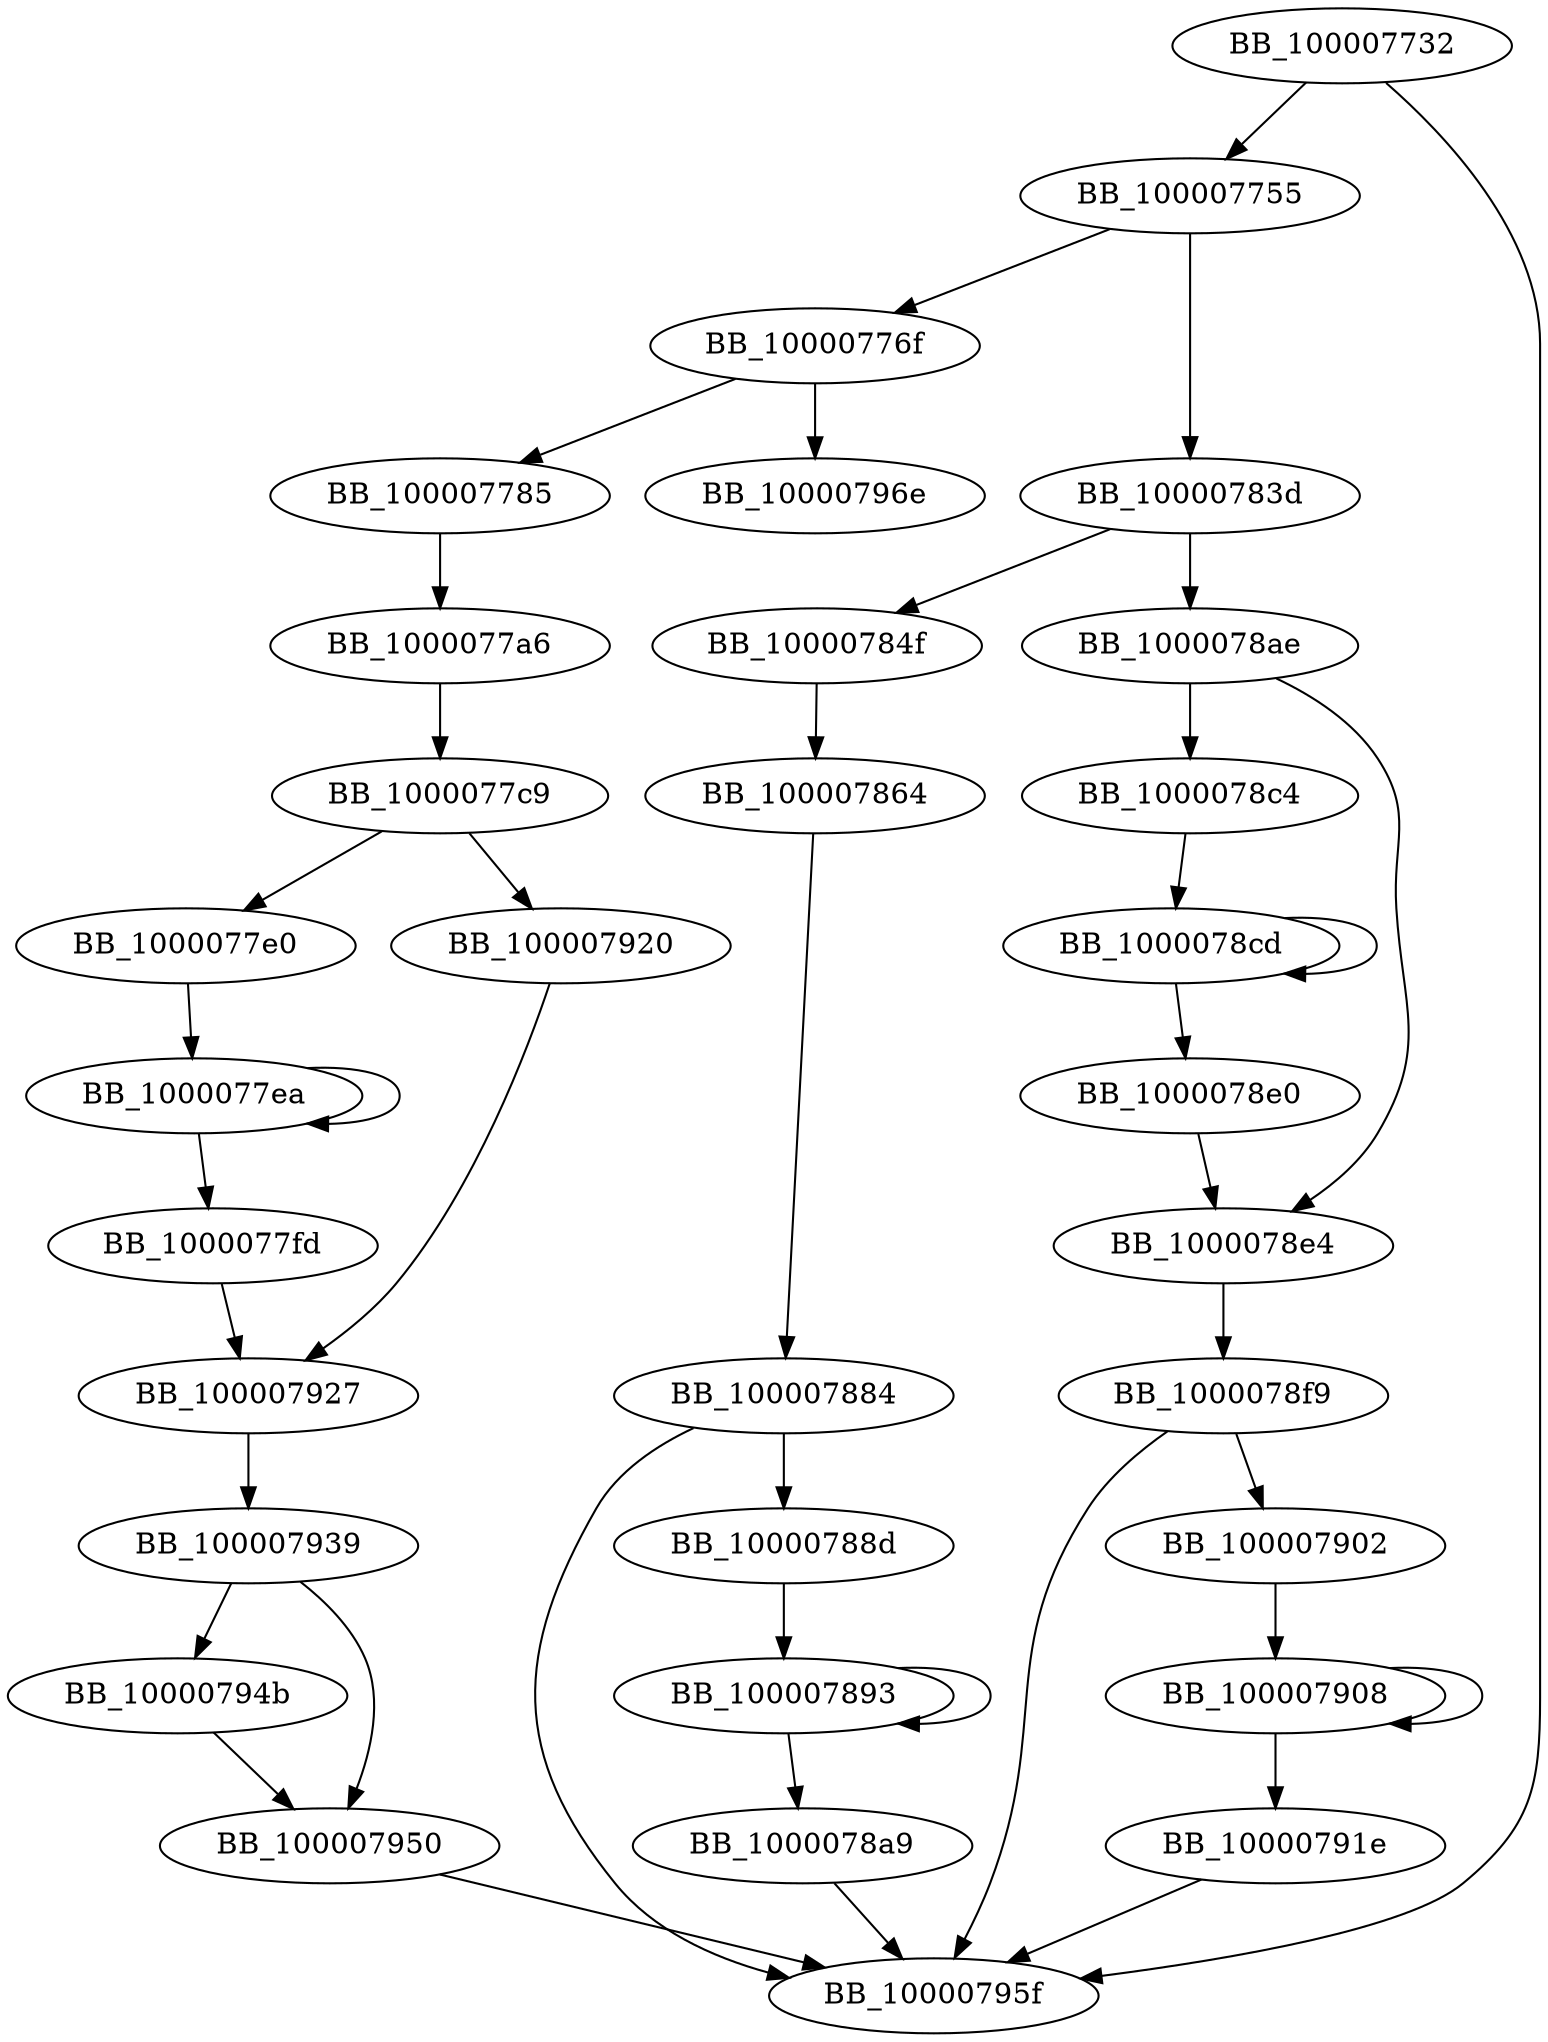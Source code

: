 DiGraph __ZNSt6vectorIhSaIhEE15_M_range_insertIPcEEvN9__gnu_cxx17__normal_iteratorIPhS1_EET_S8_St20forward_iterator_tag{
BB_100007732->BB_100007755
BB_100007732->BB_10000795f
BB_100007755->BB_10000776f
BB_100007755->BB_10000783d
BB_10000776f->BB_100007785
BB_10000776f->BB_10000796e
BB_100007785->BB_1000077a6
BB_1000077a6->BB_1000077c9
BB_1000077c9->BB_1000077e0
BB_1000077c9->BB_100007920
BB_1000077e0->BB_1000077ea
BB_1000077ea->BB_1000077ea
BB_1000077ea->BB_1000077fd
BB_1000077fd->BB_100007927
BB_10000783d->BB_10000784f
BB_10000783d->BB_1000078ae
BB_10000784f->BB_100007864
BB_100007864->BB_100007884
BB_100007884->BB_10000788d
BB_100007884->BB_10000795f
BB_10000788d->BB_100007893
BB_100007893->BB_100007893
BB_100007893->BB_1000078a9
BB_1000078a9->BB_10000795f
BB_1000078ae->BB_1000078c4
BB_1000078ae->BB_1000078e4
BB_1000078c4->BB_1000078cd
BB_1000078cd->BB_1000078cd
BB_1000078cd->BB_1000078e0
BB_1000078e0->BB_1000078e4
BB_1000078e4->BB_1000078f9
BB_1000078f9->BB_100007902
BB_1000078f9->BB_10000795f
BB_100007902->BB_100007908
BB_100007908->BB_100007908
BB_100007908->BB_10000791e
BB_10000791e->BB_10000795f
BB_100007920->BB_100007927
BB_100007927->BB_100007939
BB_100007939->BB_10000794b
BB_100007939->BB_100007950
BB_10000794b->BB_100007950
BB_100007950->BB_10000795f
}
